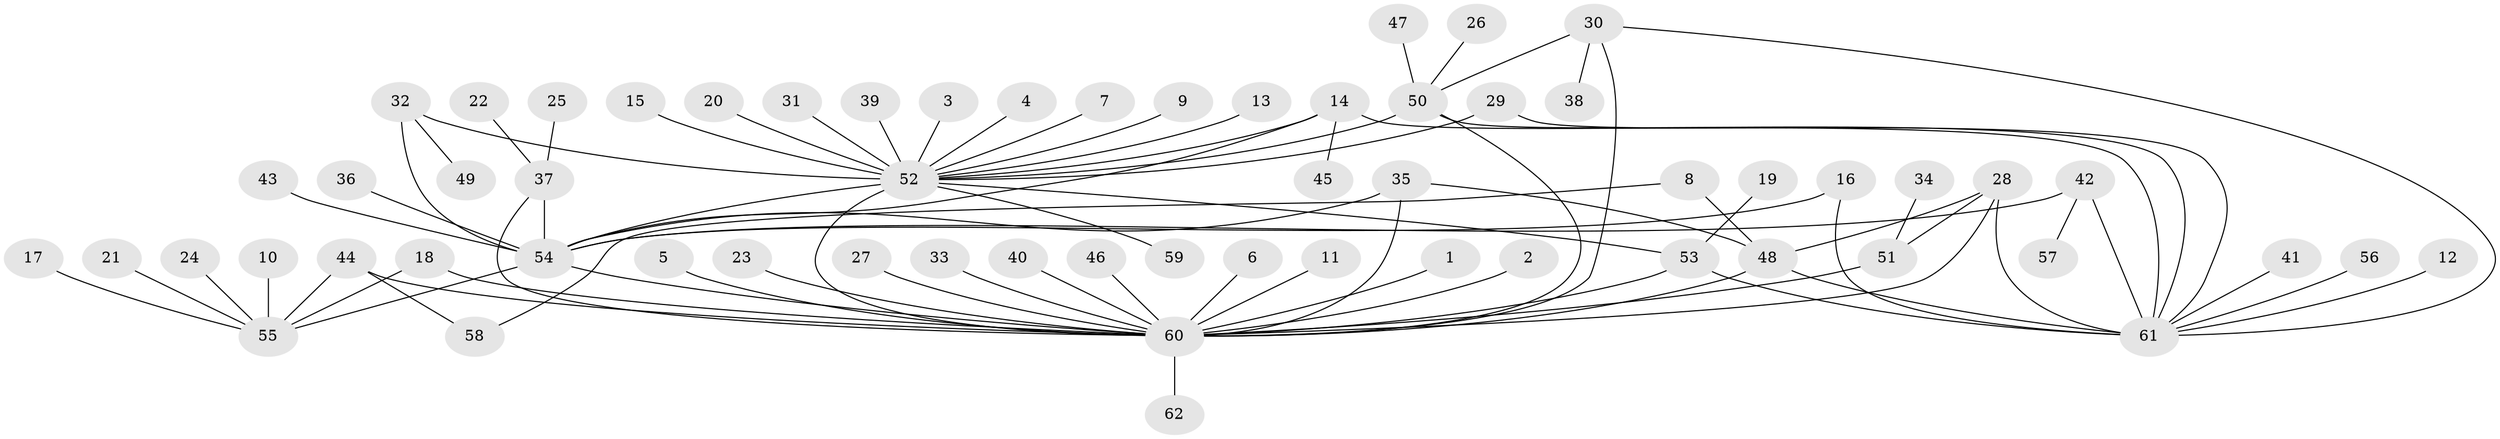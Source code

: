 // original degree distribution, {11: 0.008130081300813009, 6: 0.032520325203252036, 29: 0.008130081300813009, 19: 0.008130081300813009, 7: 0.008130081300813009, 1: 0.5284552845528455, 12: 0.008130081300813009, 3: 0.13821138211382114, 8: 0.008130081300813009, 4: 0.032520325203252036, 2: 0.2032520325203252, 5: 0.016260162601626018}
// Generated by graph-tools (version 1.1) at 2025/49/03/09/25 03:49:46]
// undirected, 62 vertices, 83 edges
graph export_dot {
graph [start="1"]
  node [color=gray90,style=filled];
  1;
  2;
  3;
  4;
  5;
  6;
  7;
  8;
  9;
  10;
  11;
  12;
  13;
  14;
  15;
  16;
  17;
  18;
  19;
  20;
  21;
  22;
  23;
  24;
  25;
  26;
  27;
  28;
  29;
  30;
  31;
  32;
  33;
  34;
  35;
  36;
  37;
  38;
  39;
  40;
  41;
  42;
  43;
  44;
  45;
  46;
  47;
  48;
  49;
  50;
  51;
  52;
  53;
  54;
  55;
  56;
  57;
  58;
  59;
  60;
  61;
  62;
  1 -- 60 [weight=1.0];
  2 -- 60 [weight=1.0];
  3 -- 52 [weight=1.0];
  4 -- 52 [weight=1.0];
  5 -- 60 [weight=1.0];
  6 -- 60 [weight=1.0];
  7 -- 52 [weight=1.0];
  8 -- 48 [weight=1.0];
  8 -- 58 [weight=1.0];
  9 -- 52 [weight=1.0];
  10 -- 55 [weight=1.0];
  11 -- 60 [weight=1.0];
  12 -- 61 [weight=1.0];
  13 -- 52 [weight=1.0];
  14 -- 45 [weight=1.0];
  14 -- 52 [weight=1.0];
  14 -- 54 [weight=1.0];
  14 -- 61 [weight=1.0];
  15 -- 52 [weight=1.0];
  16 -- 54 [weight=1.0];
  16 -- 61 [weight=1.0];
  17 -- 55 [weight=1.0];
  18 -- 55 [weight=1.0];
  18 -- 60 [weight=1.0];
  19 -- 53 [weight=1.0];
  20 -- 52 [weight=1.0];
  21 -- 55 [weight=1.0];
  22 -- 37 [weight=1.0];
  23 -- 60 [weight=1.0];
  24 -- 55 [weight=1.0];
  25 -- 37 [weight=1.0];
  26 -- 50 [weight=1.0];
  27 -- 60 [weight=1.0];
  28 -- 48 [weight=1.0];
  28 -- 51 [weight=1.0];
  28 -- 60 [weight=1.0];
  28 -- 61 [weight=1.0];
  29 -- 52 [weight=1.0];
  29 -- 61 [weight=1.0];
  30 -- 38 [weight=1.0];
  30 -- 50 [weight=1.0];
  30 -- 60 [weight=1.0];
  30 -- 61 [weight=1.0];
  31 -- 52 [weight=1.0];
  32 -- 49 [weight=1.0];
  32 -- 52 [weight=2.0];
  32 -- 54 [weight=1.0];
  33 -- 60 [weight=1.0];
  34 -- 51 [weight=1.0];
  35 -- 48 [weight=1.0];
  35 -- 54 [weight=1.0];
  35 -- 60 [weight=1.0];
  36 -- 54 [weight=1.0];
  37 -- 54 [weight=1.0];
  37 -- 60 [weight=1.0];
  39 -- 52 [weight=2.0];
  40 -- 60 [weight=1.0];
  41 -- 61 [weight=1.0];
  42 -- 54 [weight=1.0];
  42 -- 57 [weight=1.0];
  42 -- 61 [weight=2.0];
  43 -- 54 [weight=1.0];
  44 -- 55 [weight=1.0];
  44 -- 58 [weight=1.0];
  44 -- 60 [weight=1.0];
  46 -- 60 [weight=1.0];
  47 -- 50 [weight=1.0];
  48 -- 60 [weight=1.0];
  48 -- 61 [weight=1.0];
  50 -- 52 [weight=1.0];
  50 -- 60 [weight=1.0];
  50 -- 61 [weight=1.0];
  51 -- 60 [weight=2.0];
  52 -- 53 [weight=1.0];
  52 -- 54 [weight=1.0];
  52 -- 59 [weight=1.0];
  52 -- 60 [weight=2.0];
  53 -- 60 [weight=2.0];
  53 -- 61 [weight=1.0];
  54 -- 55 [weight=1.0];
  54 -- 60 [weight=2.0];
  56 -- 61 [weight=1.0];
  60 -- 62 [weight=1.0];
}

